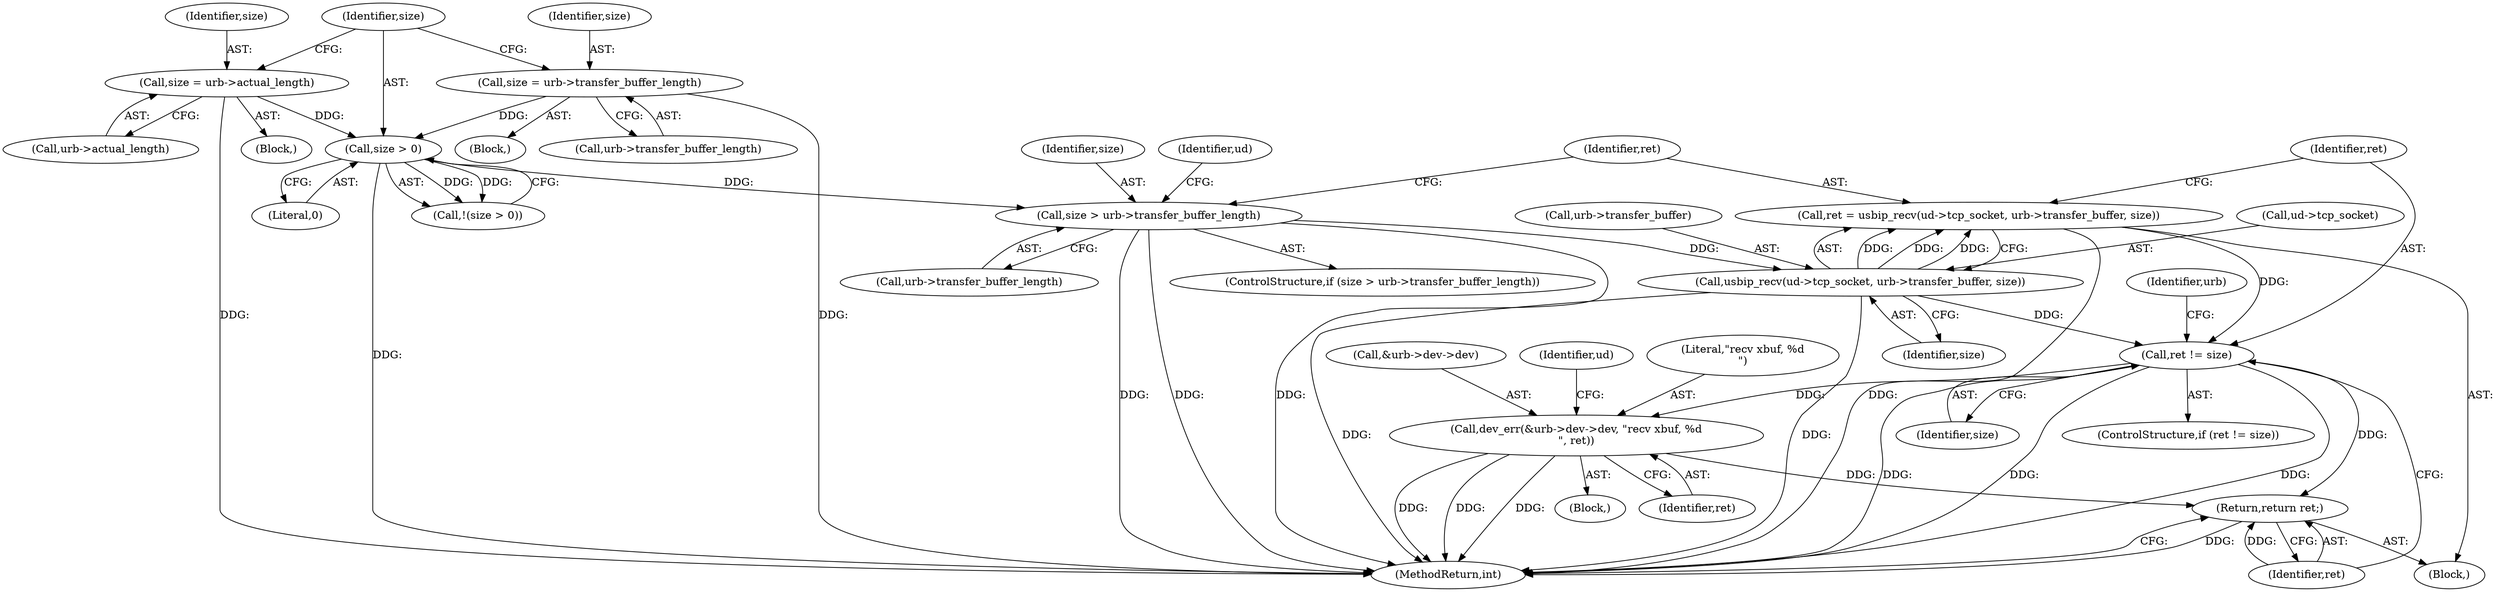 digraph "0_linux_b348d7dddb6c4fbfc810b7a0626e8ec9e29f7cbb@API" {
"1000177" [label="(Call,ret = usbip_recv(ud->tcp_socket, urb->transfer_buffer, size))"];
"1000179" [label="(Call,usbip_recv(ud->tcp_socket, urb->transfer_buffer, size))"];
"1000151" [label="(Call,size > urb->transfer_buffer_length)"];
"1000145" [label="(Call,size > 0)"];
"1000124" [label="(Call,size = urb->transfer_buffer_length)"];
"1000138" [label="(Call,size = urb->actual_length)"];
"1000188" [label="(Call,ret != size)"];
"1000192" [label="(Call,dev_err(&urb->dev->dev, \"recv xbuf, %d\n\", ret))"];
"1000219" [label="(Return,return ret;)"];
"1000199" [label="(Literal,\"recv xbuf, %d\n\")"];
"1000177" [label="(Call,ret = usbip_recv(ud->tcp_socket, urb->transfer_buffer, size))"];
"1000220" [label="(Identifier,ret)"];
"1000178" [label="(Identifier,ret)"];
"1000153" [label="(Call,urb->transfer_buffer_length)"];
"1000107" [label="(Block,)"];
"1000151" [label="(Call,size > urb->transfer_buffer_length)"];
"1000147" [label="(Literal,0)"];
"1000116" [label="(Block,)"];
"1000189" [label="(Identifier,ret)"];
"1000124" [label="(Call,size = urb->transfer_buffer_length)"];
"1000130" [label="(Block,)"];
"1000179" [label="(Call,usbip_recv(ud->tcp_socket, urb->transfer_buffer, size))"];
"1000187" [label="(ControlStructure,if (ret != size))"];
"1000126" [label="(Call,urb->transfer_buffer_length)"];
"1000160" [label="(Identifier,ud)"];
"1000191" [label="(Block,)"];
"1000219" [label="(Return,return ret;)"];
"1000190" [label="(Identifier,size)"];
"1000196" [label="(Identifier,urb)"];
"1000152" [label="(Identifier,size)"];
"1000139" [label="(Identifier,size)"];
"1000140" [label="(Call,urb->actual_length)"];
"1000188" [label="(Call,ret != size)"];
"1000145" [label="(Call,size > 0)"];
"1000193" [label="(Call,&urb->dev->dev)"];
"1000204" [label="(Identifier,ud)"];
"1000192" [label="(Call,dev_err(&urb->dev->dev, \"recv xbuf, %d\n\", ret))"];
"1000221" [label="(MethodReturn,int)"];
"1000183" [label="(Call,urb->transfer_buffer)"];
"1000180" [label="(Call,ud->tcp_socket)"];
"1000144" [label="(Call,!(size > 0))"];
"1000150" [label="(ControlStructure,if (size > urb->transfer_buffer_length))"];
"1000200" [label="(Identifier,ret)"];
"1000146" [label="(Identifier,size)"];
"1000125" [label="(Identifier,size)"];
"1000138" [label="(Call,size = urb->actual_length)"];
"1000186" [label="(Identifier,size)"];
"1000177" -> "1000107"  [label="AST: "];
"1000177" -> "1000179"  [label="CFG: "];
"1000178" -> "1000177"  [label="AST: "];
"1000179" -> "1000177"  [label="AST: "];
"1000189" -> "1000177"  [label="CFG: "];
"1000177" -> "1000221"  [label="DDG: "];
"1000179" -> "1000177"  [label="DDG: "];
"1000179" -> "1000177"  [label="DDG: "];
"1000179" -> "1000177"  [label="DDG: "];
"1000177" -> "1000188"  [label="DDG: "];
"1000179" -> "1000186"  [label="CFG: "];
"1000180" -> "1000179"  [label="AST: "];
"1000183" -> "1000179"  [label="AST: "];
"1000186" -> "1000179"  [label="AST: "];
"1000179" -> "1000221"  [label="DDG: "];
"1000179" -> "1000221"  [label="DDG: "];
"1000151" -> "1000179"  [label="DDG: "];
"1000179" -> "1000188"  [label="DDG: "];
"1000151" -> "1000150"  [label="AST: "];
"1000151" -> "1000153"  [label="CFG: "];
"1000152" -> "1000151"  [label="AST: "];
"1000153" -> "1000151"  [label="AST: "];
"1000160" -> "1000151"  [label="CFG: "];
"1000178" -> "1000151"  [label="CFG: "];
"1000151" -> "1000221"  [label="DDG: "];
"1000151" -> "1000221"  [label="DDG: "];
"1000151" -> "1000221"  [label="DDG: "];
"1000145" -> "1000151"  [label="DDG: "];
"1000145" -> "1000144"  [label="AST: "];
"1000145" -> "1000147"  [label="CFG: "];
"1000146" -> "1000145"  [label="AST: "];
"1000147" -> "1000145"  [label="AST: "];
"1000144" -> "1000145"  [label="CFG: "];
"1000145" -> "1000221"  [label="DDG: "];
"1000145" -> "1000144"  [label="DDG: "];
"1000145" -> "1000144"  [label="DDG: "];
"1000124" -> "1000145"  [label="DDG: "];
"1000138" -> "1000145"  [label="DDG: "];
"1000124" -> "1000116"  [label="AST: "];
"1000124" -> "1000126"  [label="CFG: "];
"1000125" -> "1000124"  [label="AST: "];
"1000126" -> "1000124"  [label="AST: "];
"1000146" -> "1000124"  [label="CFG: "];
"1000124" -> "1000221"  [label="DDG: "];
"1000138" -> "1000130"  [label="AST: "];
"1000138" -> "1000140"  [label="CFG: "];
"1000139" -> "1000138"  [label="AST: "];
"1000140" -> "1000138"  [label="AST: "];
"1000146" -> "1000138"  [label="CFG: "];
"1000138" -> "1000221"  [label="DDG: "];
"1000188" -> "1000187"  [label="AST: "];
"1000188" -> "1000190"  [label="CFG: "];
"1000189" -> "1000188"  [label="AST: "];
"1000190" -> "1000188"  [label="AST: "];
"1000196" -> "1000188"  [label="CFG: "];
"1000220" -> "1000188"  [label="CFG: "];
"1000188" -> "1000221"  [label="DDG: "];
"1000188" -> "1000221"  [label="DDG: "];
"1000188" -> "1000221"  [label="DDG: "];
"1000188" -> "1000192"  [label="DDG: "];
"1000188" -> "1000219"  [label="DDG: "];
"1000192" -> "1000191"  [label="AST: "];
"1000192" -> "1000200"  [label="CFG: "];
"1000193" -> "1000192"  [label="AST: "];
"1000199" -> "1000192"  [label="AST: "];
"1000200" -> "1000192"  [label="AST: "];
"1000204" -> "1000192"  [label="CFG: "];
"1000192" -> "1000221"  [label="DDG: "];
"1000192" -> "1000221"  [label="DDG: "];
"1000192" -> "1000221"  [label="DDG: "];
"1000192" -> "1000219"  [label="DDG: "];
"1000219" -> "1000107"  [label="AST: "];
"1000219" -> "1000220"  [label="CFG: "];
"1000220" -> "1000219"  [label="AST: "];
"1000221" -> "1000219"  [label="CFG: "];
"1000219" -> "1000221"  [label="DDG: "];
"1000220" -> "1000219"  [label="DDG: "];
}
